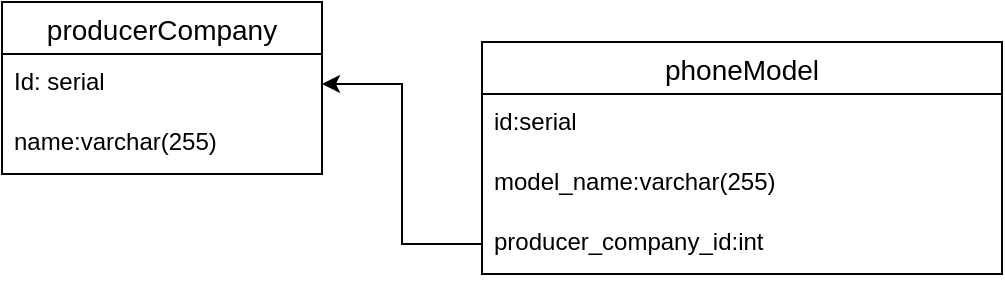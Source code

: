 <mxfile version="14.9.3" type="device"><diagram id="R2lEEEUBdFMjLlhIrx00" name="Page-1"><mxGraphModel dx="1374" dy="789" grid="1" gridSize="10" guides="1" tooltips="1" connect="1" arrows="1" fold="1" page="1" pageScale="1" pageWidth="850" pageHeight="1100" math="0" shadow="0" extFonts="Permanent Marker^https://fonts.googleapis.com/css?family=Permanent+Marker"><root><mxCell id="0"/><mxCell id="1" parent="0"/><mxCell id="wTxvQdeJ6JWQ5diHM4hU-58" value="producerCompany" style="swimlane;fontStyle=0;childLayout=stackLayout;horizontal=1;startSize=26;horizontalStack=0;resizeParent=1;resizeParentMax=0;resizeLast=0;collapsible=1;marginBottom=0;align=center;fontSize=14;" vertex="1" parent="1"><mxGeometry x="100" y="330" width="160" height="86" as="geometry"/></mxCell><mxCell id="wTxvQdeJ6JWQ5diHM4hU-59" value="Id: serial" style="text;strokeColor=none;fillColor=none;spacingLeft=4;spacingRight=4;overflow=hidden;rotatable=0;points=[[0,0.5],[1,0.5]];portConstraint=eastwest;fontSize=12;" vertex="1" parent="wTxvQdeJ6JWQ5diHM4hU-58"><mxGeometry y="26" width="160" height="30" as="geometry"/></mxCell><mxCell id="wTxvQdeJ6JWQ5diHM4hU-60" value="name:varchar(255)" style="text;strokeColor=none;fillColor=none;spacingLeft=4;spacingRight=4;overflow=hidden;rotatable=0;points=[[0,0.5],[1,0.5]];portConstraint=eastwest;fontSize=12;" vertex="1" parent="wTxvQdeJ6JWQ5diHM4hU-58"><mxGeometry y="56" width="160" height="30" as="geometry"/></mxCell><mxCell id="wTxvQdeJ6JWQ5diHM4hU-62" value="phoneModel" style="swimlane;fontStyle=0;childLayout=stackLayout;horizontal=1;startSize=26;horizontalStack=0;resizeParent=1;resizeParentMax=0;resizeLast=0;collapsible=1;marginBottom=0;align=center;fontSize=14;" vertex="1" parent="1"><mxGeometry x="340" y="350" width="260" height="116" as="geometry"/></mxCell><mxCell id="wTxvQdeJ6JWQ5diHM4hU-63" value="id:serial" style="text;strokeColor=none;fillColor=none;spacingLeft=4;spacingRight=4;overflow=hidden;rotatable=0;points=[[0,0.5],[1,0.5]];portConstraint=eastwest;fontSize=12;" vertex="1" parent="wTxvQdeJ6JWQ5diHM4hU-62"><mxGeometry y="26" width="260" height="30" as="geometry"/></mxCell><mxCell id="wTxvQdeJ6JWQ5diHM4hU-64" value="model_name:varchar(255)" style="text;strokeColor=none;fillColor=none;spacingLeft=4;spacingRight=4;overflow=hidden;rotatable=0;points=[[0,0.5],[1,0.5]];portConstraint=eastwest;fontSize=12;" vertex="1" parent="wTxvQdeJ6JWQ5diHM4hU-62"><mxGeometry y="56" width="260" height="30" as="geometry"/></mxCell><mxCell id="wTxvQdeJ6JWQ5diHM4hU-65" value="producer_company_id:int" style="text;strokeColor=none;fillColor=none;spacingLeft=4;spacingRight=4;overflow=hidden;rotatable=0;points=[[0,0.5],[1,0.5]];portConstraint=eastwest;fontSize=12;" vertex="1" parent="wTxvQdeJ6JWQ5diHM4hU-62"><mxGeometry y="86" width="260" height="30" as="geometry"/></mxCell><mxCell id="wTxvQdeJ6JWQ5diHM4hU-66" style="edgeStyle=orthogonalEdgeStyle;rounded=0;orthogonalLoop=1;jettySize=auto;html=1;entryX=1;entryY=0.5;entryDx=0;entryDy=0;" edge="1" parent="1" source="wTxvQdeJ6JWQ5diHM4hU-65" target="wTxvQdeJ6JWQ5diHM4hU-59"><mxGeometry relative="1" as="geometry"/></mxCell></root></mxGraphModel></diagram></mxfile>